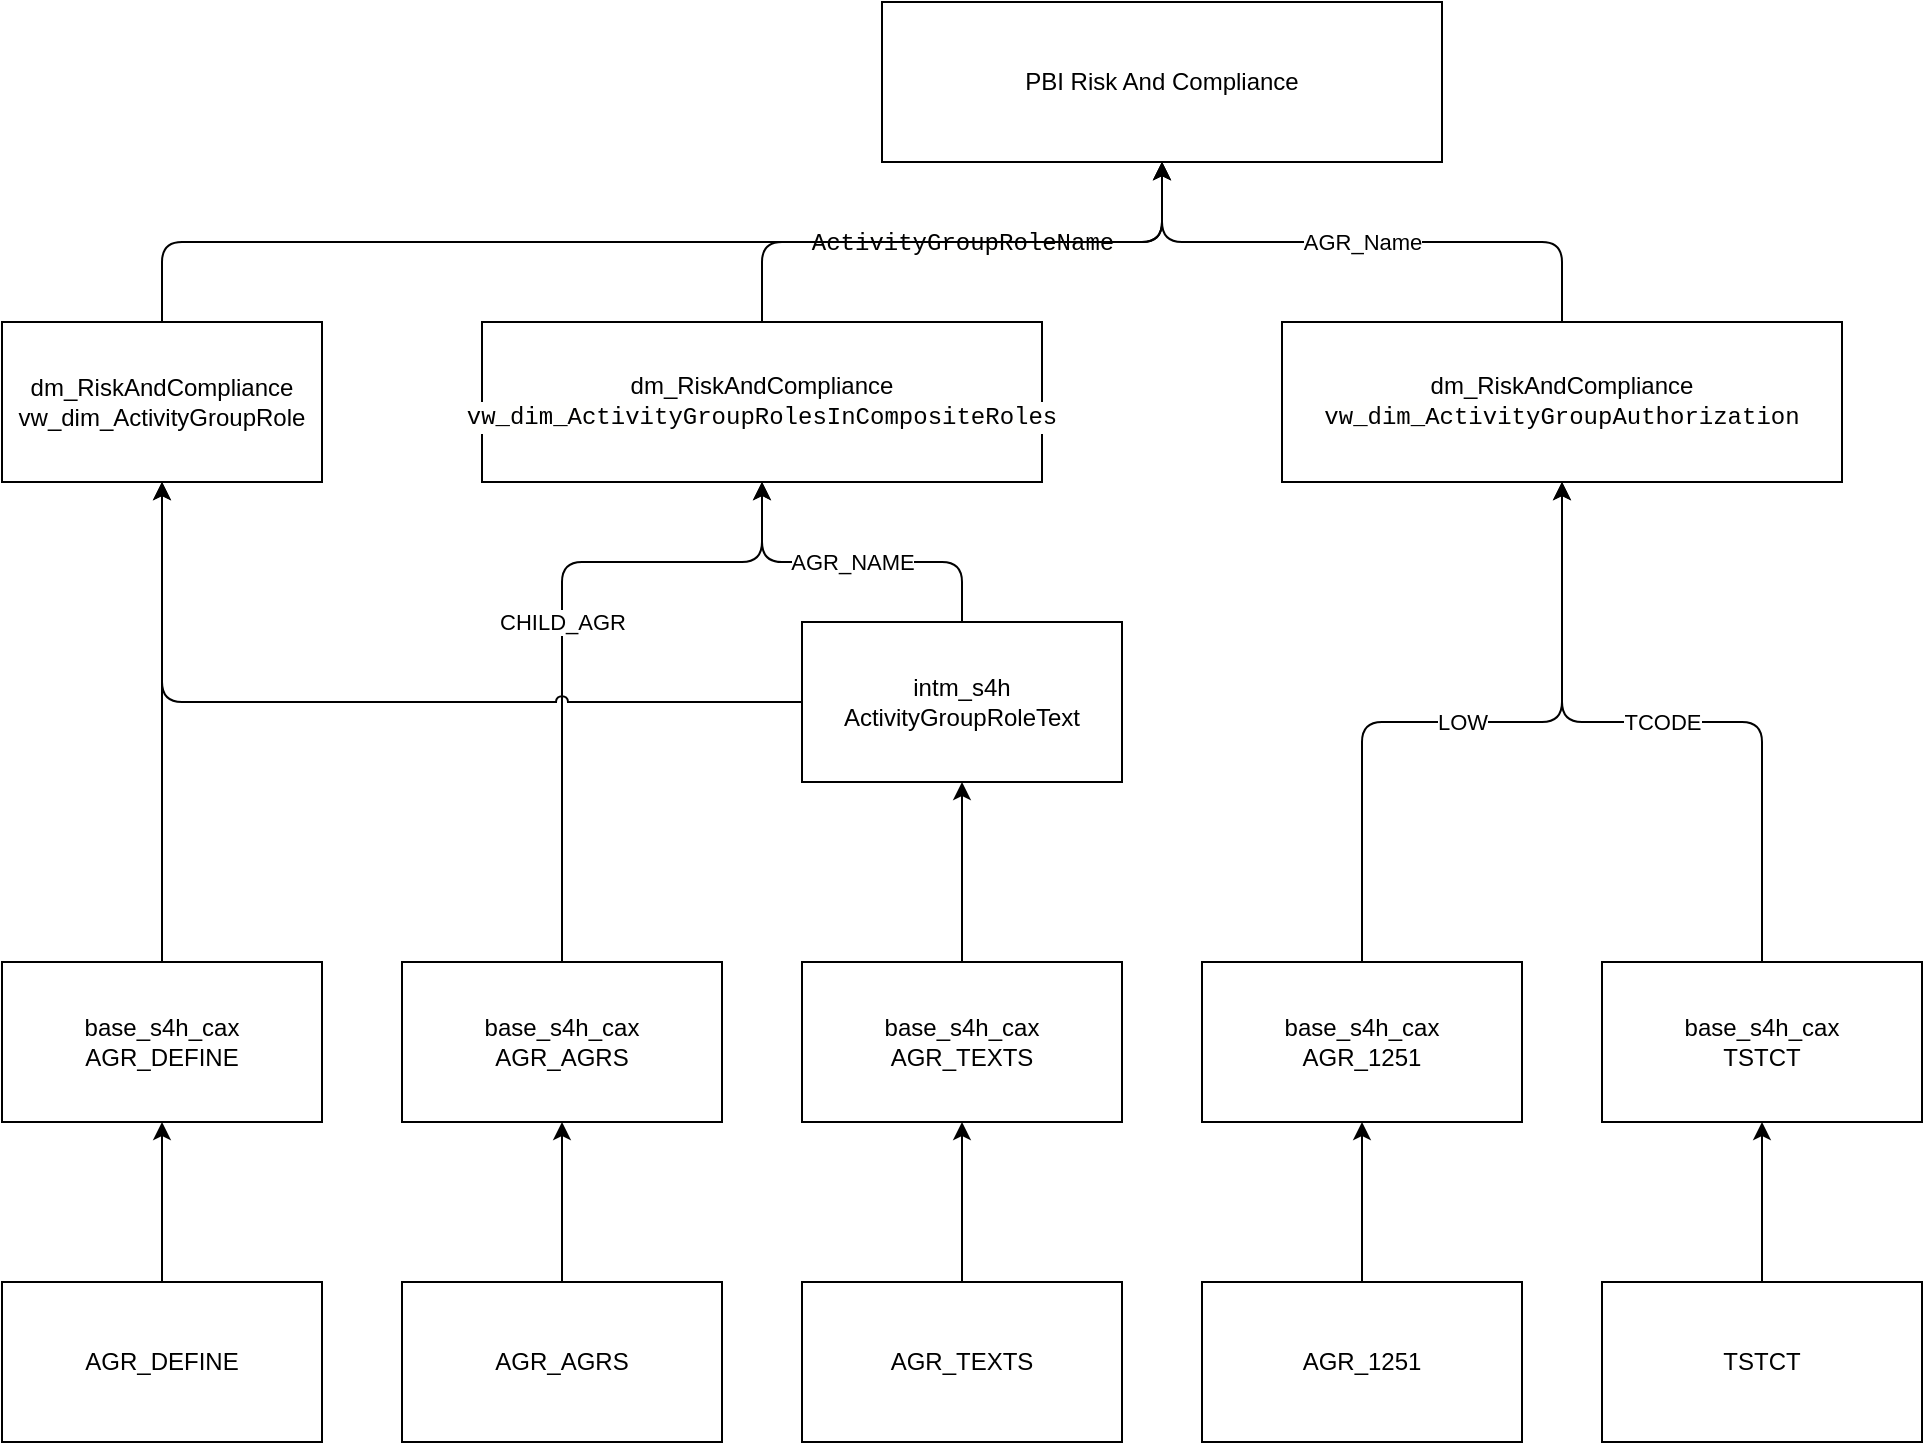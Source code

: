 <mxfile>
    <diagram id="wPPT9DUgUYIOqcmENIx0" name="Page-1">
        <mxGraphModel dx="1889" dy="1972" grid="1" gridSize="10" guides="1" tooltips="1" connect="1" arrows="1" fold="1" page="1" pageScale="1" pageWidth="850" pageHeight="1100" math="0" shadow="0">
            <root>
                <mxCell id="0"/>
                <mxCell id="1" parent="0"/>
                <mxCell id="2" style="edgeStyle=orthogonalEdgeStyle;html=1;exitX=0.5;exitY=0;exitDx=0;exitDy=0;entryX=0.5;entryY=1;entryDx=0;entryDy=0;" parent="1" source="3" target="11" edge="1">
                    <mxGeometry relative="1" as="geometry">
                        <mxPoint x="440" y="520" as="targetPoint"/>
                    </mxGeometry>
                </mxCell>
                <mxCell id="3" value="AGR_AGRS" style="rounded=0;whiteSpace=wrap;html=1;" parent="1" vertex="1">
                    <mxGeometry x="160" y="600" width="160" height="80" as="geometry"/>
                </mxCell>
                <mxCell id="48" style="edgeStyle=orthogonalEdgeStyle;html=1;exitX=0.5;exitY=0;exitDx=0;exitDy=0;entryX=0.5;entryY=1;entryDx=0;entryDy=0;" parent="1" source="5" target="41" edge="1">
                    <mxGeometry relative="1" as="geometry"/>
                </mxCell>
                <mxCell id="5" value="AGR_TEXTS" style="rounded=0;whiteSpace=wrap;html=1;" parent="1" vertex="1">
                    <mxGeometry x="360" y="600" width="160" height="80" as="geometry"/>
                </mxCell>
                <mxCell id="49" style="edgeStyle=orthogonalEdgeStyle;html=1;exitX=0.5;exitY=0;exitDx=0;exitDy=0;entryX=0.5;entryY=1;entryDx=0;entryDy=0;" parent="1" source="7" target="42" edge="1">
                    <mxGeometry relative="1" as="geometry"/>
                </mxCell>
                <mxCell id="7" value="AGR_1251" style="rounded=0;whiteSpace=wrap;html=1;" parent="1" vertex="1">
                    <mxGeometry x="560" y="600" width="160" height="80" as="geometry"/>
                </mxCell>
                <mxCell id="10" value="CHILD_AGR" style="edgeStyle=orthogonalEdgeStyle;html=1;jumpStyle=arc;" parent="1" source="11" target="13" edge="1">
                    <mxGeometry relative="1" as="geometry">
                        <Array as="points">
                            <mxPoint x="240" y="240"/>
                            <mxPoint x="340" y="240"/>
                        </Array>
                    </mxGeometry>
                </mxCell>
                <mxCell id="11" value="base_s4h_cax&lt;br&gt;AGR_AGRS" style="rounded=0;whiteSpace=wrap;html=1;" parent="1" vertex="1">
                    <mxGeometry x="160" y="440" width="160" height="80" as="geometry"/>
                </mxCell>
                <mxCell id="52" value="&lt;div style=&quot;color: rgb(0, 0, 0); background-color: rgb(255, 255, 254); font-family: Consolas, &amp;quot;Courier New&amp;quot;, monospace; font-size: 12px; line-height: 16px;&quot;&gt;ActivityGroupRoleName&lt;/div&gt;" style="edgeStyle=orthogonalEdgeStyle;html=1;exitX=0.5;exitY=0;exitDx=0;exitDy=0;entryX=0.5;entryY=1;entryDx=0;entryDy=0;" parent="1" source="13" target="51" edge="1">
                    <mxGeometry relative="1" as="geometry"/>
                </mxCell>
                <mxCell id="13" value="dm_RiskAndCompliance&lt;br&gt;&lt;div style=&quot;color: rgb(0, 0, 0); background-color: rgb(255, 255, 254); font-family: Consolas, &amp;quot;Courier New&amp;quot;, monospace; line-height: 16px;&quot;&gt;vw_dim_ActivityGroupRolesInCompositeRoles&lt;/div&gt;" style="rounded=0;whiteSpace=wrap;html=1;" parent="1" vertex="1">
                    <mxGeometry x="200" y="120" width="280" height="80" as="geometry"/>
                </mxCell>
                <mxCell id="50" style="edgeStyle=orthogonalEdgeStyle;html=1;exitX=0.5;exitY=0;exitDx=0;exitDy=0;entryX=0.5;entryY=1;entryDx=0;entryDy=0;" parent="1" source="40" target="43" edge="1">
                    <mxGeometry relative="1" as="geometry"/>
                </mxCell>
                <mxCell id="40" value="TSTCT" style="rounded=0;whiteSpace=wrap;html=1;" parent="1" vertex="1">
                    <mxGeometry x="760" y="600" width="160" height="80" as="geometry"/>
                </mxCell>
                <mxCell id="44" value="AGR_NAME" style="edgeStyle=orthogonalEdgeStyle;html=1;exitX=0.5;exitY=0;exitDx=0;exitDy=0;entryX=0.5;entryY=1;entryDx=0;entryDy=0;startArrow=none;" parent="1" source="56" target="13" edge="1">
                    <mxGeometry relative="1" as="geometry">
                        <mxPoint x="430" y="400" as="targetPoint"/>
                        <Array as="points">
                            <mxPoint x="440" y="240"/>
                            <mxPoint x="340" y="240"/>
                        </Array>
                    </mxGeometry>
                </mxCell>
                <mxCell id="41" value="base_s4h_cax&lt;br&gt;AGR_TEXTS" style="rounded=0;whiteSpace=wrap;html=1;" parent="1" vertex="1">
                    <mxGeometry x="360" y="440" width="160" height="80" as="geometry"/>
                </mxCell>
                <mxCell id="46" value="LOW" style="edgeStyle=orthogonalEdgeStyle;html=1;exitX=0.5;exitY=0;exitDx=0;exitDy=0;entryX=0.5;entryY=1;entryDx=0;entryDy=0;" parent="1" source="42" target="45" edge="1">
                    <mxGeometry relative="1" as="geometry"/>
                </mxCell>
                <mxCell id="42" value="base_s4h_cax&lt;br&gt;AGR_1251" style="rounded=0;whiteSpace=wrap;html=1;" parent="1" vertex="1">
                    <mxGeometry x="560" y="440" width="160" height="80" as="geometry"/>
                </mxCell>
                <mxCell id="47" value="TCODE" style="edgeStyle=orthogonalEdgeStyle;html=1;exitX=0.5;exitY=0;exitDx=0;exitDy=0;entryX=0.5;entryY=1;entryDx=0;entryDy=0;" parent="1" source="43" target="45" edge="1">
                    <mxGeometry relative="1" as="geometry"/>
                </mxCell>
                <mxCell id="43" value="base_s4h_cax&lt;br&gt;TSTCT" style="rounded=0;whiteSpace=wrap;html=1;" parent="1" vertex="1">
                    <mxGeometry x="760" y="440" width="160" height="80" as="geometry"/>
                </mxCell>
                <mxCell id="53" value="AGR_Name" style="edgeStyle=orthogonalEdgeStyle;html=1;exitX=0.5;exitY=0;exitDx=0;exitDy=0;entryX=0.5;entryY=1;entryDx=0;entryDy=0;" parent="1" source="45" target="51" edge="1">
                    <mxGeometry relative="1" as="geometry"/>
                </mxCell>
                <mxCell id="45" value="dm_RiskAndCompliance&lt;br&gt;&lt;div style=&quot;color: rgb(0, 0, 0); background-color: rgb(255, 255, 254); font-family: Consolas, &amp;quot;Courier New&amp;quot;, monospace; line-height: 16px;&quot;&gt;&lt;div style=&quot;line-height: 16px;&quot;&gt;vw_dim_ActivityGroupAuthorization&lt;/div&gt;&lt;/div&gt;" style="rounded=0;whiteSpace=wrap;html=1;" parent="1" vertex="1">
                    <mxGeometry x="600" y="120" width="280" height="80" as="geometry"/>
                </mxCell>
                <mxCell id="51" value="PBI Risk And Compliance" style="rounded=0;whiteSpace=wrap;html=1;" parent="1" vertex="1">
                    <mxGeometry x="400" y="-40" width="280" height="80" as="geometry"/>
                </mxCell>
                <mxCell id="59" style="edgeStyle=orthogonalEdgeStyle;jumpStyle=arc;html=1;exitX=0.5;exitY=0;exitDx=0;exitDy=0;entryX=0.5;entryY=1;entryDx=0;entryDy=0;" parent="1" source="54" target="51" edge="1">
                    <mxGeometry relative="1" as="geometry"/>
                </mxCell>
                <mxCell id="54" value="dm_RiskAndCompliance&lt;br&gt;vw_dim_ActivityGroupRole" style="rounded=0;whiteSpace=wrap;html=1;" parent="1" vertex="1">
                    <mxGeometry x="-40" y="120" width="160" height="80" as="geometry"/>
                </mxCell>
                <mxCell id="57" value="" style="edgeStyle=orthogonalEdgeStyle;html=1;exitX=0.5;exitY=0;exitDx=0;exitDy=0;entryX=0.5;entryY=1;entryDx=0;entryDy=0;endArrow=classic;endFill=1;" parent="1" source="41" target="56" edge="1">
                    <mxGeometry relative="1" as="geometry">
                        <mxPoint x="340" y="200" as="targetPoint"/>
                        <mxPoint x="440" y="440" as="sourcePoint"/>
                    </mxGeometry>
                </mxCell>
                <mxCell id="58" style="edgeStyle=orthogonalEdgeStyle;html=1;exitX=0;exitY=0.5;exitDx=0;exitDy=0;entryX=0.5;entryY=1;entryDx=0;entryDy=0;jumpStyle=arc;" parent="1" source="56" target="54" edge="1">
                    <mxGeometry relative="1" as="geometry"/>
                </mxCell>
                <mxCell id="56" value="intm_s4h&lt;br&gt;ActivityGroupRoleText" style="rounded=0;whiteSpace=wrap;html=1;" parent="1" vertex="1">
                    <mxGeometry x="360" y="270" width="160" height="80" as="geometry"/>
                </mxCell>
                <mxCell id="62" style="edgeStyle=none;html=1;exitX=0.5;exitY=0;exitDx=0;exitDy=0;entryX=0.5;entryY=1;entryDx=0;entryDy=0;endArrow=classic;endFill=1;" edge="1" parent="1" source="60" target="61">
                    <mxGeometry relative="1" as="geometry"/>
                </mxCell>
                <mxCell id="60" value="AGR_DEFINE" style="rounded=0;whiteSpace=wrap;html=1;" vertex="1" parent="1">
                    <mxGeometry x="-40" y="600" width="160" height="80" as="geometry"/>
                </mxCell>
                <mxCell id="63" style="edgeStyle=none;html=1;exitX=0.5;exitY=0;exitDx=0;exitDy=0;entryX=0.5;entryY=1;entryDx=0;entryDy=0;endArrow=classic;endFill=1;" edge="1" parent="1" source="61" target="54">
                    <mxGeometry relative="1" as="geometry"/>
                </mxCell>
                <mxCell id="61" value="base_s4h_cax&lt;br&gt;AGR_DEFINE" style="rounded=0;whiteSpace=wrap;html=1;" vertex="1" parent="1">
                    <mxGeometry x="-40" y="440" width="160" height="80" as="geometry"/>
                </mxCell>
            </root>
        </mxGraphModel>
    </diagram>
</mxfile>